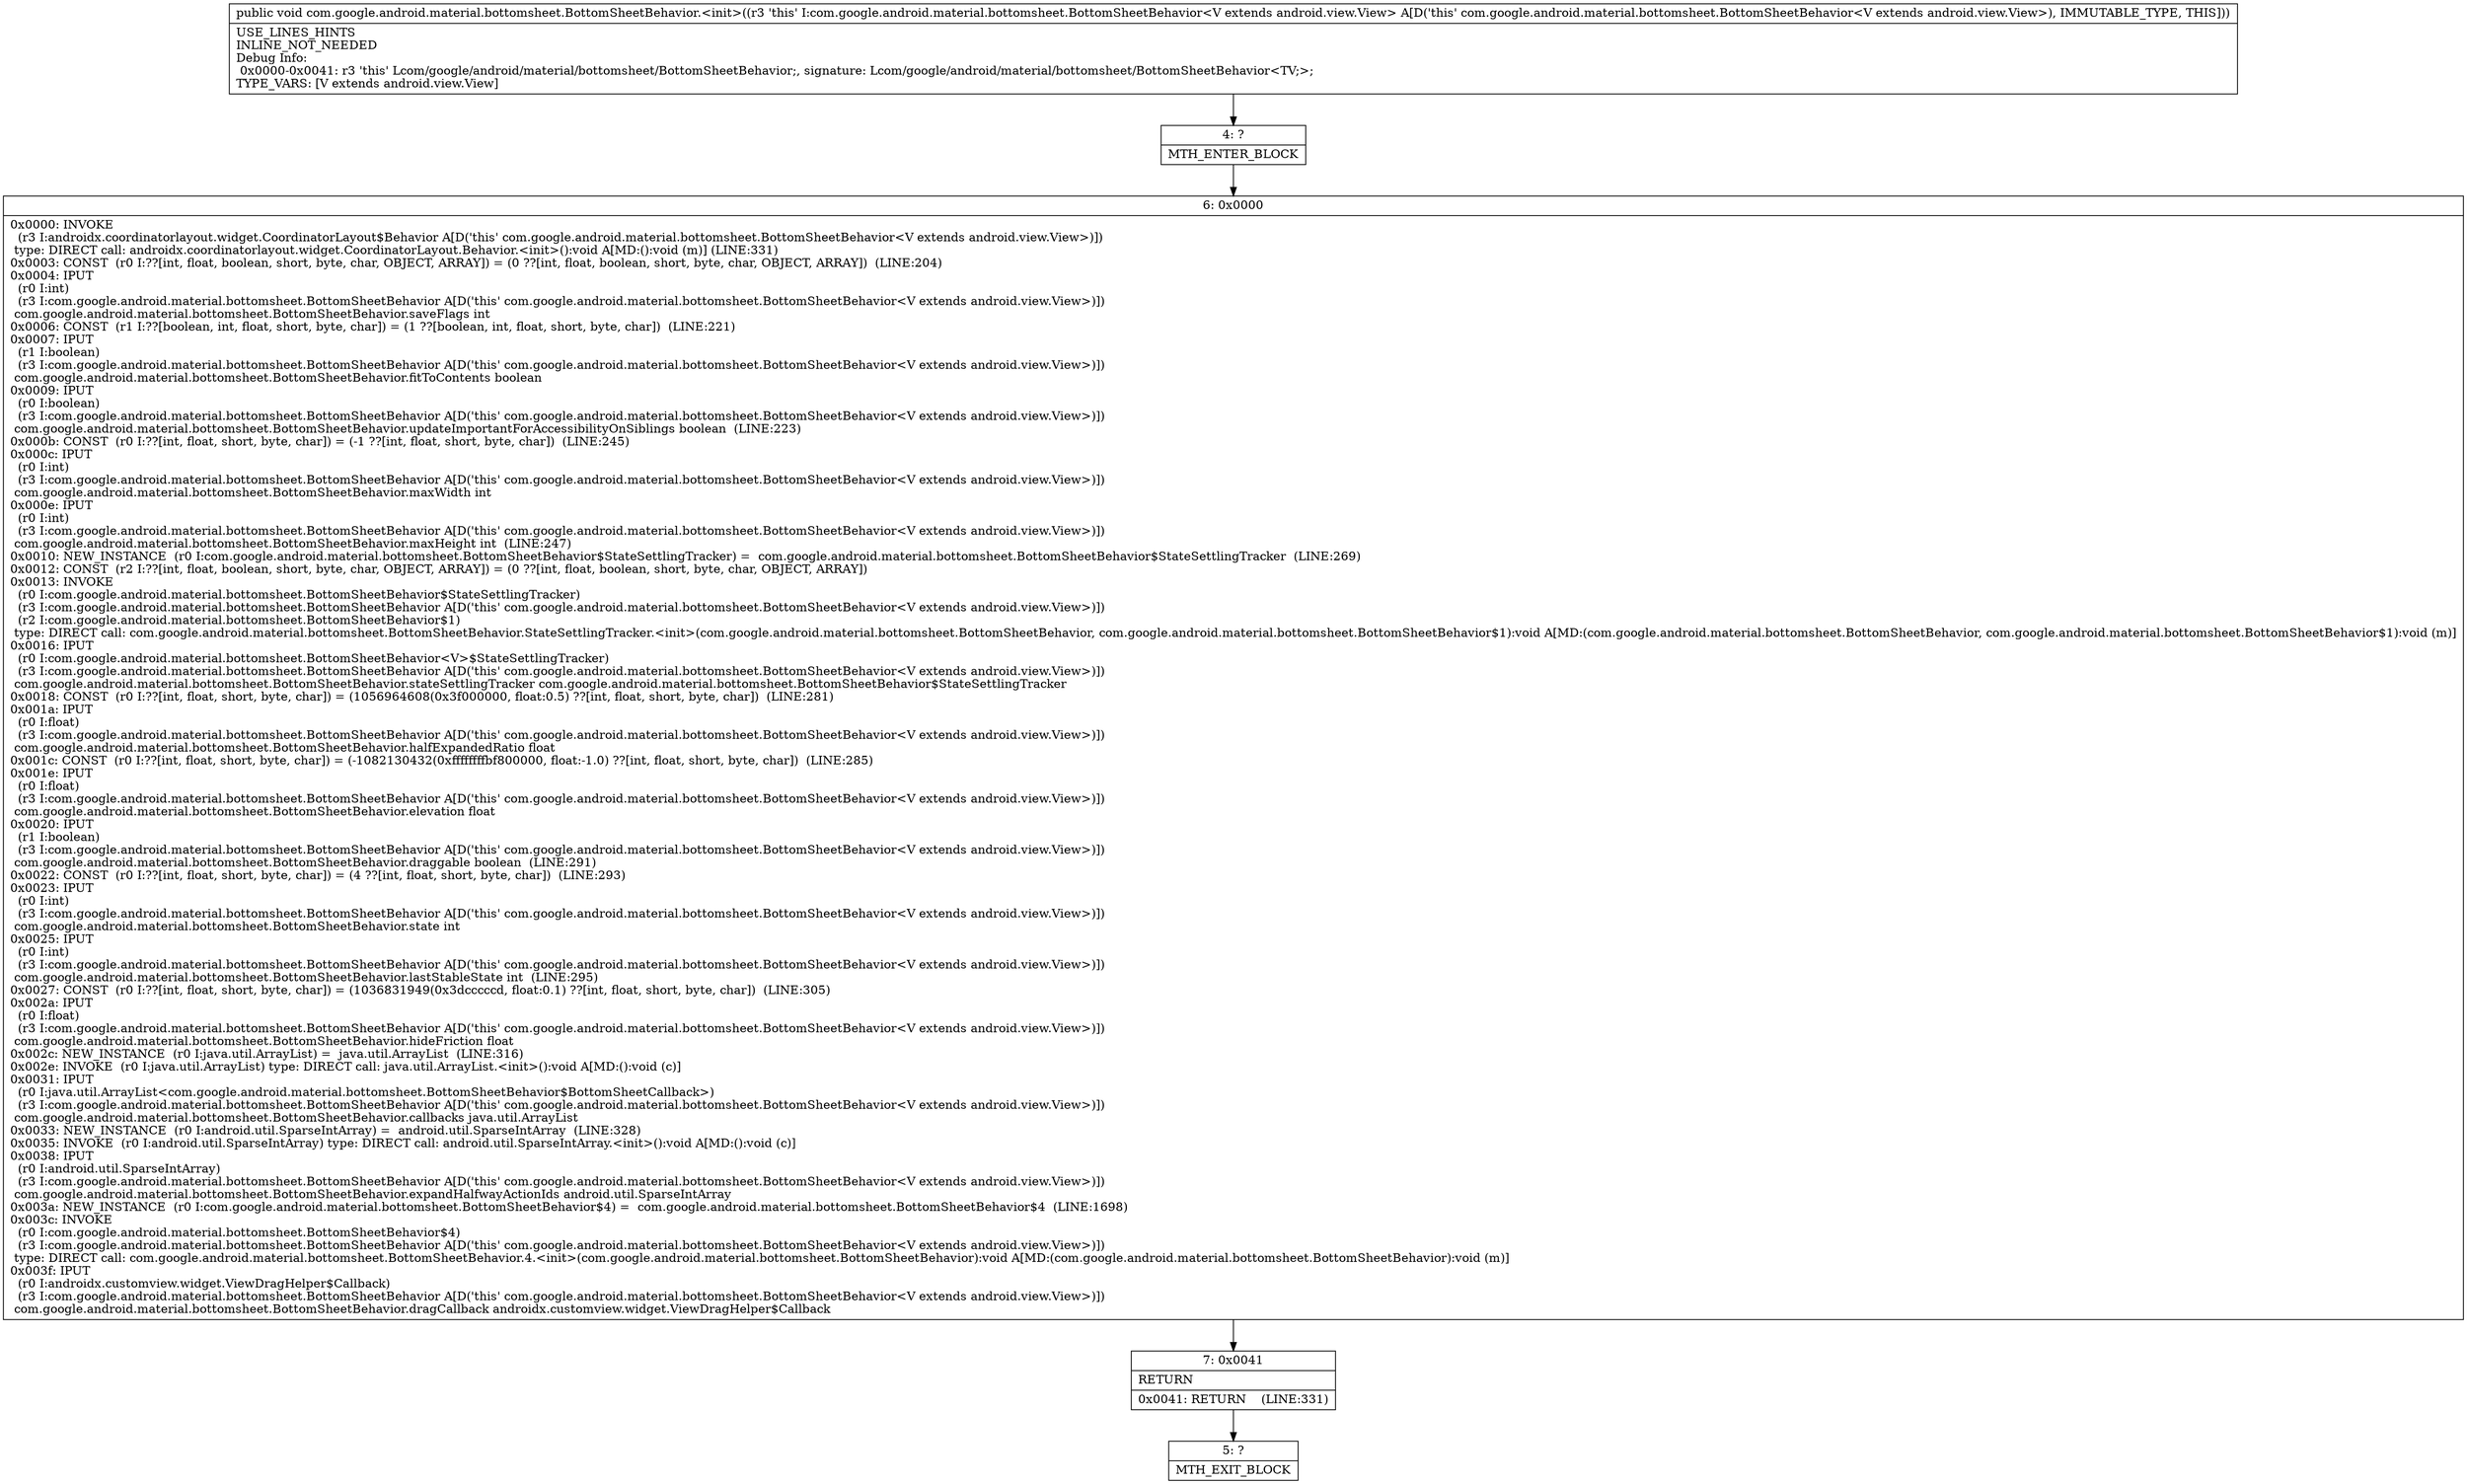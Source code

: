 digraph "CFG forcom.google.android.material.bottomsheet.BottomSheetBehavior.\<init\>()V" {
Node_4 [shape=record,label="{4\:\ ?|MTH_ENTER_BLOCK\l}"];
Node_6 [shape=record,label="{6\:\ 0x0000|0x0000: INVOKE  \l  (r3 I:androidx.coordinatorlayout.widget.CoordinatorLayout$Behavior A[D('this' com.google.android.material.bottomsheet.BottomSheetBehavior\<V extends android.view.View\>)])\l type: DIRECT call: androidx.coordinatorlayout.widget.CoordinatorLayout.Behavior.\<init\>():void A[MD:():void (m)] (LINE:331)\l0x0003: CONST  (r0 I:??[int, float, boolean, short, byte, char, OBJECT, ARRAY]) = (0 ??[int, float, boolean, short, byte, char, OBJECT, ARRAY])  (LINE:204)\l0x0004: IPUT  \l  (r0 I:int)\l  (r3 I:com.google.android.material.bottomsheet.BottomSheetBehavior A[D('this' com.google.android.material.bottomsheet.BottomSheetBehavior\<V extends android.view.View\>)])\l com.google.android.material.bottomsheet.BottomSheetBehavior.saveFlags int \l0x0006: CONST  (r1 I:??[boolean, int, float, short, byte, char]) = (1 ??[boolean, int, float, short, byte, char])  (LINE:221)\l0x0007: IPUT  \l  (r1 I:boolean)\l  (r3 I:com.google.android.material.bottomsheet.BottomSheetBehavior A[D('this' com.google.android.material.bottomsheet.BottomSheetBehavior\<V extends android.view.View\>)])\l com.google.android.material.bottomsheet.BottomSheetBehavior.fitToContents boolean \l0x0009: IPUT  \l  (r0 I:boolean)\l  (r3 I:com.google.android.material.bottomsheet.BottomSheetBehavior A[D('this' com.google.android.material.bottomsheet.BottomSheetBehavior\<V extends android.view.View\>)])\l com.google.android.material.bottomsheet.BottomSheetBehavior.updateImportantForAccessibilityOnSiblings boolean  (LINE:223)\l0x000b: CONST  (r0 I:??[int, float, short, byte, char]) = (\-1 ??[int, float, short, byte, char])  (LINE:245)\l0x000c: IPUT  \l  (r0 I:int)\l  (r3 I:com.google.android.material.bottomsheet.BottomSheetBehavior A[D('this' com.google.android.material.bottomsheet.BottomSheetBehavior\<V extends android.view.View\>)])\l com.google.android.material.bottomsheet.BottomSheetBehavior.maxWidth int \l0x000e: IPUT  \l  (r0 I:int)\l  (r3 I:com.google.android.material.bottomsheet.BottomSheetBehavior A[D('this' com.google.android.material.bottomsheet.BottomSheetBehavior\<V extends android.view.View\>)])\l com.google.android.material.bottomsheet.BottomSheetBehavior.maxHeight int  (LINE:247)\l0x0010: NEW_INSTANCE  (r0 I:com.google.android.material.bottomsheet.BottomSheetBehavior$StateSettlingTracker) =  com.google.android.material.bottomsheet.BottomSheetBehavior$StateSettlingTracker  (LINE:269)\l0x0012: CONST  (r2 I:??[int, float, boolean, short, byte, char, OBJECT, ARRAY]) = (0 ??[int, float, boolean, short, byte, char, OBJECT, ARRAY]) \l0x0013: INVOKE  \l  (r0 I:com.google.android.material.bottomsheet.BottomSheetBehavior$StateSettlingTracker)\l  (r3 I:com.google.android.material.bottomsheet.BottomSheetBehavior A[D('this' com.google.android.material.bottomsheet.BottomSheetBehavior\<V extends android.view.View\>)])\l  (r2 I:com.google.android.material.bottomsheet.BottomSheetBehavior$1)\l type: DIRECT call: com.google.android.material.bottomsheet.BottomSheetBehavior.StateSettlingTracker.\<init\>(com.google.android.material.bottomsheet.BottomSheetBehavior, com.google.android.material.bottomsheet.BottomSheetBehavior$1):void A[MD:(com.google.android.material.bottomsheet.BottomSheetBehavior, com.google.android.material.bottomsheet.BottomSheetBehavior$1):void (m)]\l0x0016: IPUT  \l  (r0 I:com.google.android.material.bottomsheet.BottomSheetBehavior\<V\>$StateSettlingTracker)\l  (r3 I:com.google.android.material.bottomsheet.BottomSheetBehavior A[D('this' com.google.android.material.bottomsheet.BottomSheetBehavior\<V extends android.view.View\>)])\l com.google.android.material.bottomsheet.BottomSheetBehavior.stateSettlingTracker com.google.android.material.bottomsheet.BottomSheetBehavior$StateSettlingTracker \l0x0018: CONST  (r0 I:??[int, float, short, byte, char]) = (1056964608(0x3f000000, float:0.5) ??[int, float, short, byte, char])  (LINE:281)\l0x001a: IPUT  \l  (r0 I:float)\l  (r3 I:com.google.android.material.bottomsheet.BottomSheetBehavior A[D('this' com.google.android.material.bottomsheet.BottomSheetBehavior\<V extends android.view.View\>)])\l com.google.android.material.bottomsheet.BottomSheetBehavior.halfExpandedRatio float \l0x001c: CONST  (r0 I:??[int, float, short, byte, char]) = (\-1082130432(0xffffffffbf800000, float:\-1.0) ??[int, float, short, byte, char])  (LINE:285)\l0x001e: IPUT  \l  (r0 I:float)\l  (r3 I:com.google.android.material.bottomsheet.BottomSheetBehavior A[D('this' com.google.android.material.bottomsheet.BottomSheetBehavior\<V extends android.view.View\>)])\l com.google.android.material.bottomsheet.BottomSheetBehavior.elevation float \l0x0020: IPUT  \l  (r1 I:boolean)\l  (r3 I:com.google.android.material.bottomsheet.BottomSheetBehavior A[D('this' com.google.android.material.bottomsheet.BottomSheetBehavior\<V extends android.view.View\>)])\l com.google.android.material.bottomsheet.BottomSheetBehavior.draggable boolean  (LINE:291)\l0x0022: CONST  (r0 I:??[int, float, short, byte, char]) = (4 ??[int, float, short, byte, char])  (LINE:293)\l0x0023: IPUT  \l  (r0 I:int)\l  (r3 I:com.google.android.material.bottomsheet.BottomSheetBehavior A[D('this' com.google.android.material.bottomsheet.BottomSheetBehavior\<V extends android.view.View\>)])\l com.google.android.material.bottomsheet.BottomSheetBehavior.state int \l0x0025: IPUT  \l  (r0 I:int)\l  (r3 I:com.google.android.material.bottomsheet.BottomSheetBehavior A[D('this' com.google.android.material.bottomsheet.BottomSheetBehavior\<V extends android.view.View\>)])\l com.google.android.material.bottomsheet.BottomSheetBehavior.lastStableState int  (LINE:295)\l0x0027: CONST  (r0 I:??[int, float, short, byte, char]) = (1036831949(0x3dcccccd, float:0.1) ??[int, float, short, byte, char])  (LINE:305)\l0x002a: IPUT  \l  (r0 I:float)\l  (r3 I:com.google.android.material.bottomsheet.BottomSheetBehavior A[D('this' com.google.android.material.bottomsheet.BottomSheetBehavior\<V extends android.view.View\>)])\l com.google.android.material.bottomsheet.BottomSheetBehavior.hideFriction float \l0x002c: NEW_INSTANCE  (r0 I:java.util.ArrayList) =  java.util.ArrayList  (LINE:316)\l0x002e: INVOKE  (r0 I:java.util.ArrayList) type: DIRECT call: java.util.ArrayList.\<init\>():void A[MD:():void (c)]\l0x0031: IPUT  \l  (r0 I:java.util.ArrayList\<com.google.android.material.bottomsheet.BottomSheetBehavior$BottomSheetCallback\>)\l  (r3 I:com.google.android.material.bottomsheet.BottomSheetBehavior A[D('this' com.google.android.material.bottomsheet.BottomSheetBehavior\<V extends android.view.View\>)])\l com.google.android.material.bottomsheet.BottomSheetBehavior.callbacks java.util.ArrayList \l0x0033: NEW_INSTANCE  (r0 I:android.util.SparseIntArray) =  android.util.SparseIntArray  (LINE:328)\l0x0035: INVOKE  (r0 I:android.util.SparseIntArray) type: DIRECT call: android.util.SparseIntArray.\<init\>():void A[MD:():void (c)]\l0x0038: IPUT  \l  (r0 I:android.util.SparseIntArray)\l  (r3 I:com.google.android.material.bottomsheet.BottomSheetBehavior A[D('this' com.google.android.material.bottomsheet.BottomSheetBehavior\<V extends android.view.View\>)])\l com.google.android.material.bottomsheet.BottomSheetBehavior.expandHalfwayActionIds android.util.SparseIntArray \l0x003a: NEW_INSTANCE  (r0 I:com.google.android.material.bottomsheet.BottomSheetBehavior$4) =  com.google.android.material.bottomsheet.BottomSheetBehavior$4  (LINE:1698)\l0x003c: INVOKE  \l  (r0 I:com.google.android.material.bottomsheet.BottomSheetBehavior$4)\l  (r3 I:com.google.android.material.bottomsheet.BottomSheetBehavior A[D('this' com.google.android.material.bottomsheet.BottomSheetBehavior\<V extends android.view.View\>)])\l type: DIRECT call: com.google.android.material.bottomsheet.BottomSheetBehavior.4.\<init\>(com.google.android.material.bottomsheet.BottomSheetBehavior):void A[MD:(com.google.android.material.bottomsheet.BottomSheetBehavior):void (m)]\l0x003f: IPUT  \l  (r0 I:androidx.customview.widget.ViewDragHelper$Callback)\l  (r3 I:com.google.android.material.bottomsheet.BottomSheetBehavior A[D('this' com.google.android.material.bottomsheet.BottomSheetBehavior\<V extends android.view.View\>)])\l com.google.android.material.bottomsheet.BottomSheetBehavior.dragCallback androidx.customview.widget.ViewDragHelper$Callback \l}"];
Node_7 [shape=record,label="{7\:\ 0x0041|RETURN\l|0x0041: RETURN    (LINE:331)\l}"];
Node_5 [shape=record,label="{5\:\ ?|MTH_EXIT_BLOCK\l}"];
MethodNode[shape=record,label="{public void com.google.android.material.bottomsheet.BottomSheetBehavior.\<init\>((r3 'this' I:com.google.android.material.bottomsheet.BottomSheetBehavior\<V extends android.view.View\> A[D('this' com.google.android.material.bottomsheet.BottomSheetBehavior\<V extends android.view.View\>), IMMUTABLE_TYPE, THIS]))  | USE_LINES_HINTS\lINLINE_NOT_NEEDED\lDebug Info:\l  0x0000\-0x0041: r3 'this' Lcom\/google\/android\/material\/bottomsheet\/BottomSheetBehavior;, signature: Lcom\/google\/android\/material\/bottomsheet\/BottomSheetBehavior\<TV;\>;\lTYPE_VARS: [V extends android.view.View]\l}"];
MethodNode -> Node_4;Node_4 -> Node_6;
Node_6 -> Node_7;
Node_7 -> Node_5;
}

